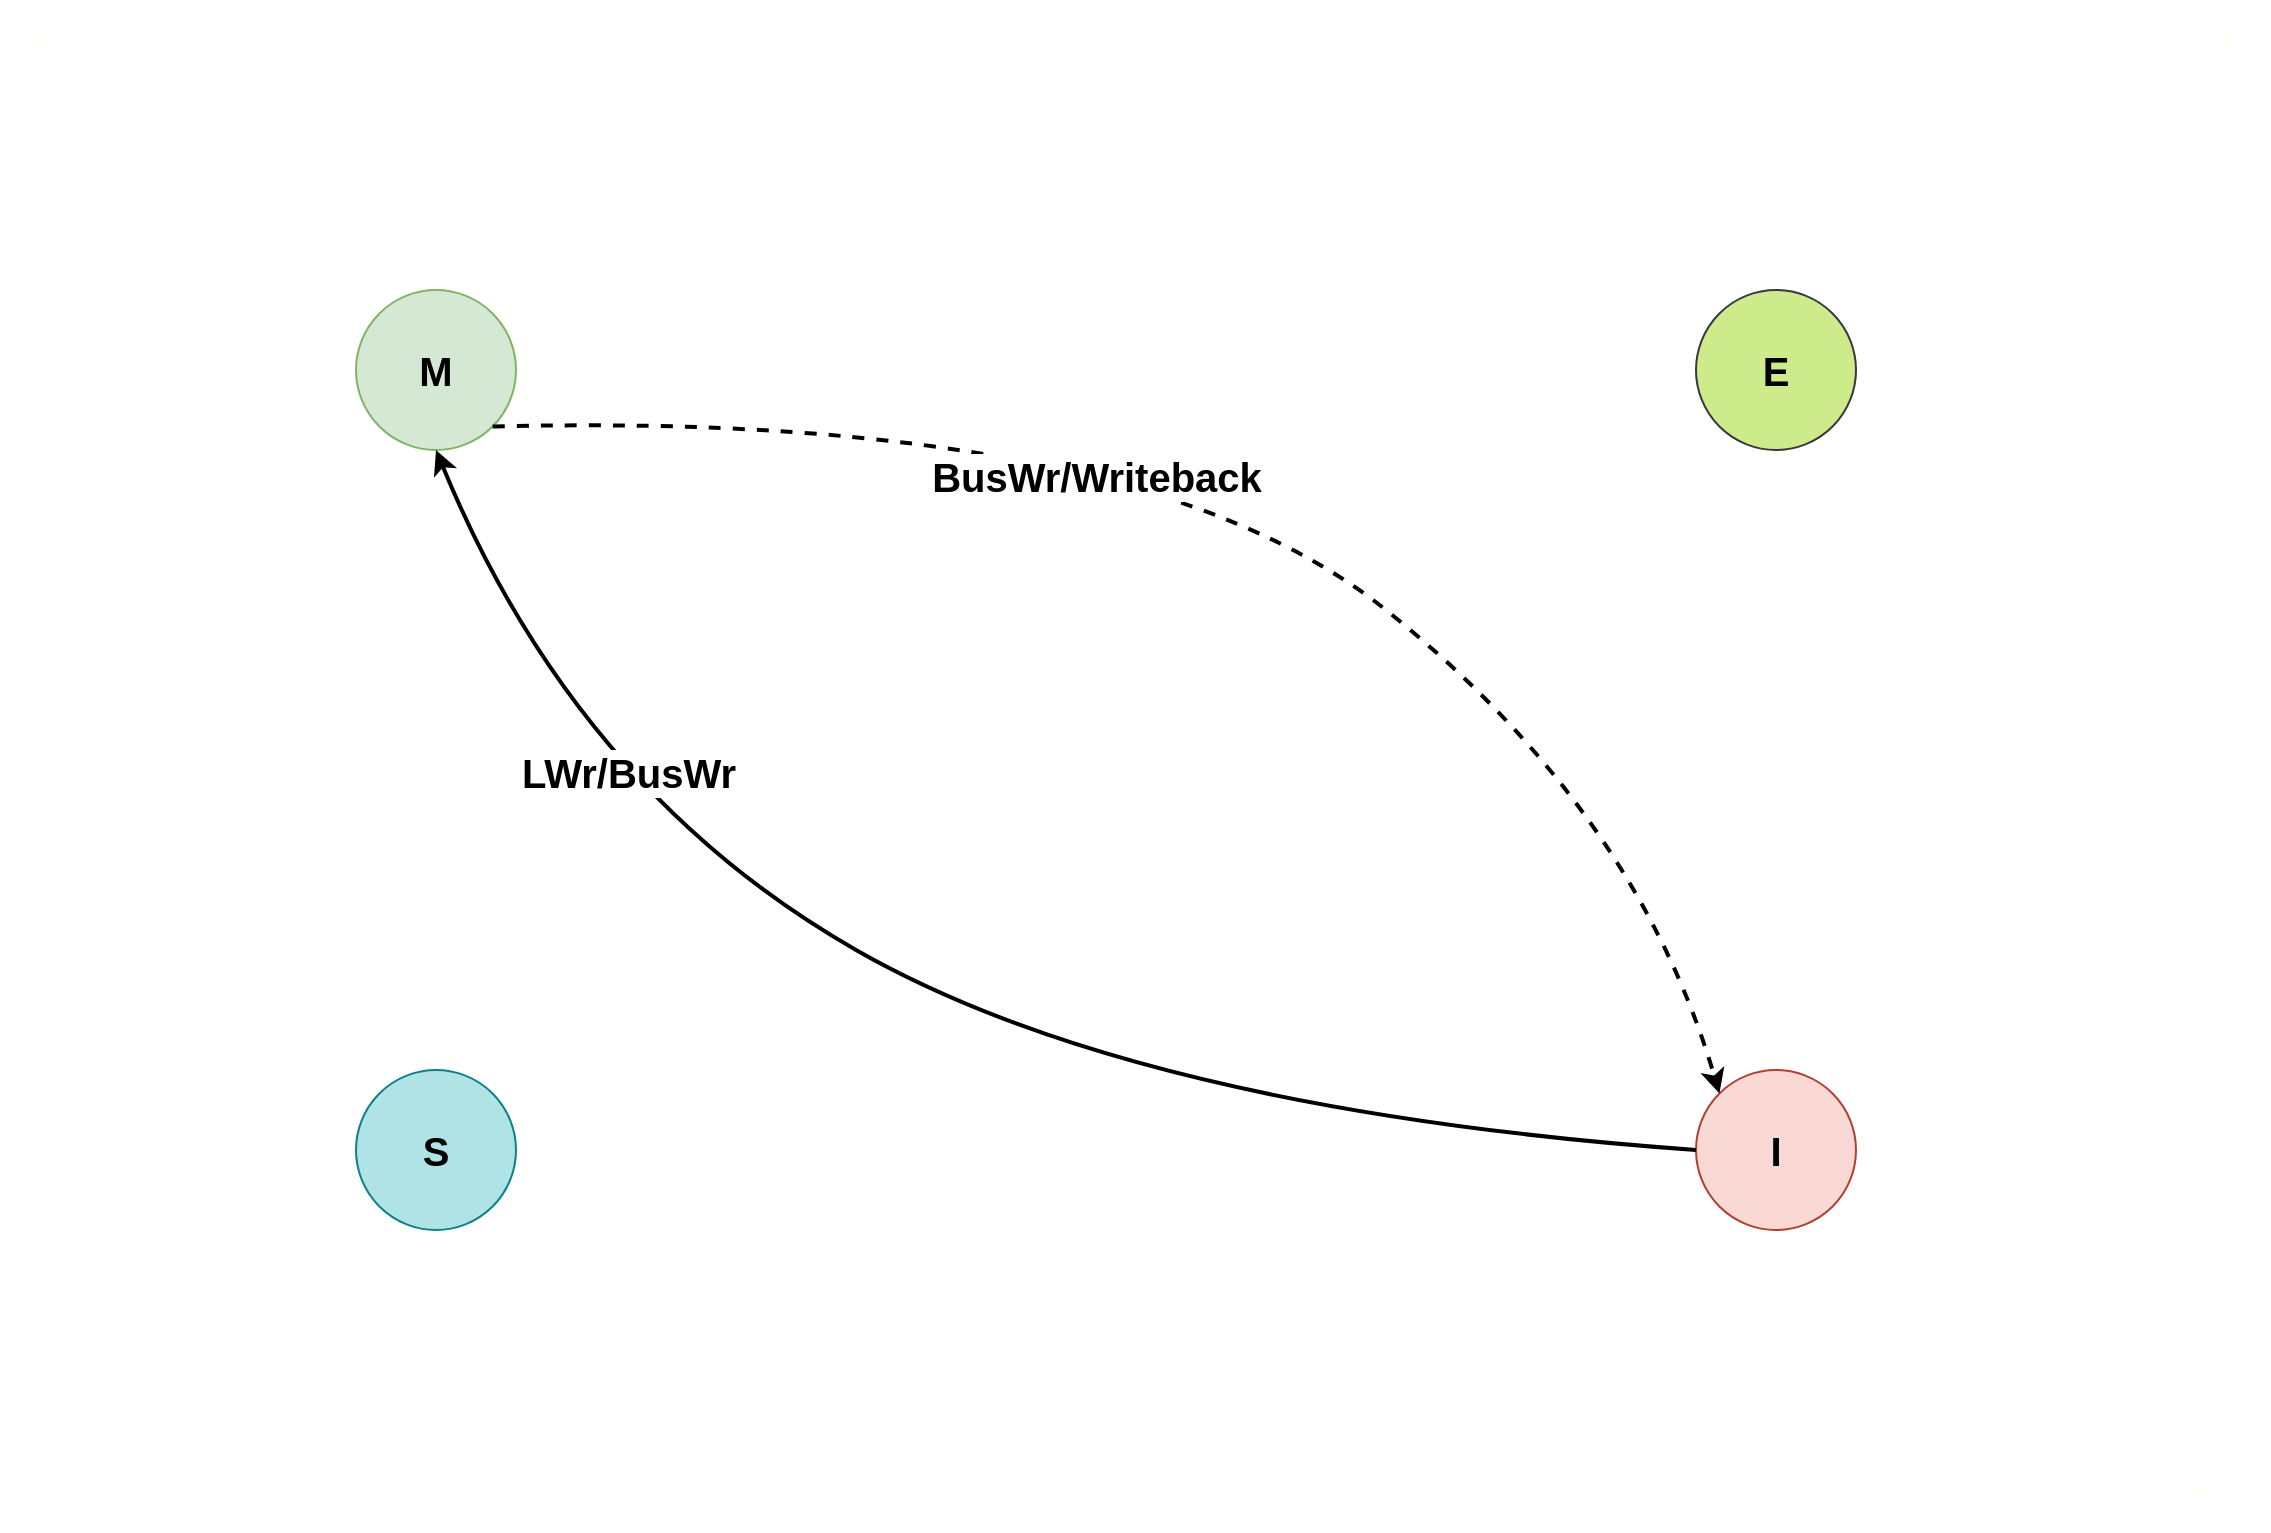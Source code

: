 <mxfile version="20.6.1" type="device"><diagram id="BphqTPmAAtKr0QT28gi8" name="第 1 页"><mxGraphModel dx="2306" dy="1040" grid="1" gridSize="10" guides="1" tooltips="1" connect="1" arrows="1" fold="1" page="1" pageScale="1" pageWidth="850" pageHeight="1100" math="0" shadow="0"><root><mxCell id="0"/><mxCell id="1" parent="0"/><mxCell id="9q_t5B8l6mQ28TZBqxQh-1" value="M" style="ellipse;whiteSpace=wrap;html=1;aspect=fixed;fontSize=20;fontStyle=1;fillColor=#d5e8d4;strokeColor=#82b366;" parent="1" vertex="1"><mxGeometry x="170" y="230" width="80" height="80" as="geometry"/></mxCell><mxCell id="9q_t5B8l6mQ28TZBqxQh-2" value="E" style="ellipse;whiteSpace=wrap;html=1;aspect=fixed;fontStyle=1;fontSize=20;fillColor=#cdeb8b;strokeColor=#36393d;" parent="1" vertex="1"><mxGeometry x="840" y="230" width="80" height="80" as="geometry"/></mxCell><mxCell id="9q_t5B8l6mQ28TZBqxQh-4" value="S" style="ellipse;whiteSpace=wrap;html=1;aspect=fixed;fontStyle=1;fontSize=20;fillColor=#b0e3e6;strokeColor=#0e8088;" parent="1" vertex="1"><mxGeometry x="170" y="620" width="80" height="80" as="geometry"/></mxCell><mxCell id="9q_t5B8l6mQ28TZBqxQh-5" value="I" style="ellipse;whiteSpace=wrap;html=1;aspect=fixed;fontStyle=1;fontSize=20;fillColor=#fad9d5;strokeColor=#ae4132;" parent="1" vertex="1"><mxGeometry x="840" y="620" width="80" height="80" as="geometry"/></mxCell><mxCell id="9q_t5B8l6mQ28TZBqxQh-12" value="" style="curved=1;endArrow=classic;html=1;rounded=0;strokeWidth=2;fontSize=20;exitX=0;exitY=0.5;exitDx=0;exitDy=0;" parent="1" source="9q_t5B8l6mQ28TZBqxQh-5" edge="1"><mxGeometry width="50" height="50" relative="1" as="geometry"><mxPoint x="400" y="560" as="sourcePoint"/><mxPoint x="210" y="310" as="targetPoint"/><Array as="points"><mxPoint x="560" y="640"/><mxPoint x="280" y="480"/></Array></mxGeometry></mxCell><mxCell id="9q_t5B8l6mQ28TZBqxQh-42" value="LWr/BusWr" style="edgeLabel;html=1;align=center;verticalAlign=middle;resizable=0;points=[];fontSize=20;fontStyle=1" parent="9q_t5B8l6mQ28TZBqxQh-12" vertex="1" connectable="0"><mxGeometry x="0.487" y="-21" relative="1" as="geometry"><mxPoint as="offset"/></mxGeometry></mxCell><mxCell id="9q_t5B8l6mQ28TZBqxQh-13" value="" style="curved=1;endArrow=classic;html=1;rounded=0;strokeWidth=2;fontSize=20;exitX=1;exitY=1;exitDx=0;exitDy=0;entryX=0;entryY=0;entryDx=0;entryDy=0;dashed=1;" parent="1" source="9q_t5B8l6mQ28TZBqxQh-1" target="9q_t5B8l6mQ28TZBqxQh-5" edge="1"><mxGeometry width="50" height="50" relative="1" as="geometry"><mxPoint x="400" y="560" as="sourcePoint"/><mxPoint x="450" y="510" as="targetPoint"/><Array as="points"><mxPoint x="560" y="290"/><mxPoint x="810" y="490"/></Array></mxGeometry></mxCell><mxCell id="9q_t5B8l6mQ28TZBqxQh-34" value="BusWr/Writeback" style="edgeLabel;html=1;align=center;verticalAlign=middle;resizable=0;points=[];fontSize=20;fontStyle=1" parent="9q_t5B8l6mQ28TZBqxQh-13" vertex="1" connectable="0"><mxGeometry x="-0.238" y="-32" relative="1" as="geometry"><mxPoint as="offset"/></mxGeometry></mxCell><mxCell id="9q_t5B8l6mQ28TZBqxQh-39" value="" style="shape=waypoint;sketch=0;fillStyle=solid;size=6;pointerEvents=1;points=[];fillColor=none;resizable=0;rotatable=0;perimeter=centerPerimeter;snapToPoint=1;fontSize=20;strokeColor=#FEFFF7;" parent="1" vertex="1"><mxGeometry x="-7" y="86" width="40" height="40" as="geometry"/></mxCell><mxCell id="9q_t5B8l6mQ28TZBqxQh-40" value="" style="shape=waypoint;sketch=0;fillStyle=solid;size=6;pointerEvents=1;points=[];fillColor=none;resizable=0;rotatable=0;perimeter=centerPerimeter;snapToPoint=1;fontSize=20;strokeColor=#FEFFF7;" parent="1" vertex="1"><mxGeometry x="1086" y="86" width="40" height="40" as="geometry"/></mxCell><mxCell id="9q_t5B8l6mQ28TZBqxQh-41" value="" style="shape=waypoint;sketch=0;fillStyle=solid;size=6;pointerEvents=1;points=[];fillColor=none;resizable=0;rotatable=0;perimeter=centerPerimeter;snapToPoint=1;fontSize=20;strokeColor=#FEFFF7;" parent="1" vertex="1"><mxGeometry x="1071" y="810" width="40" height="40" as="geometry"/></mxCell></root></mxGraphModel></diagram></mxfile>